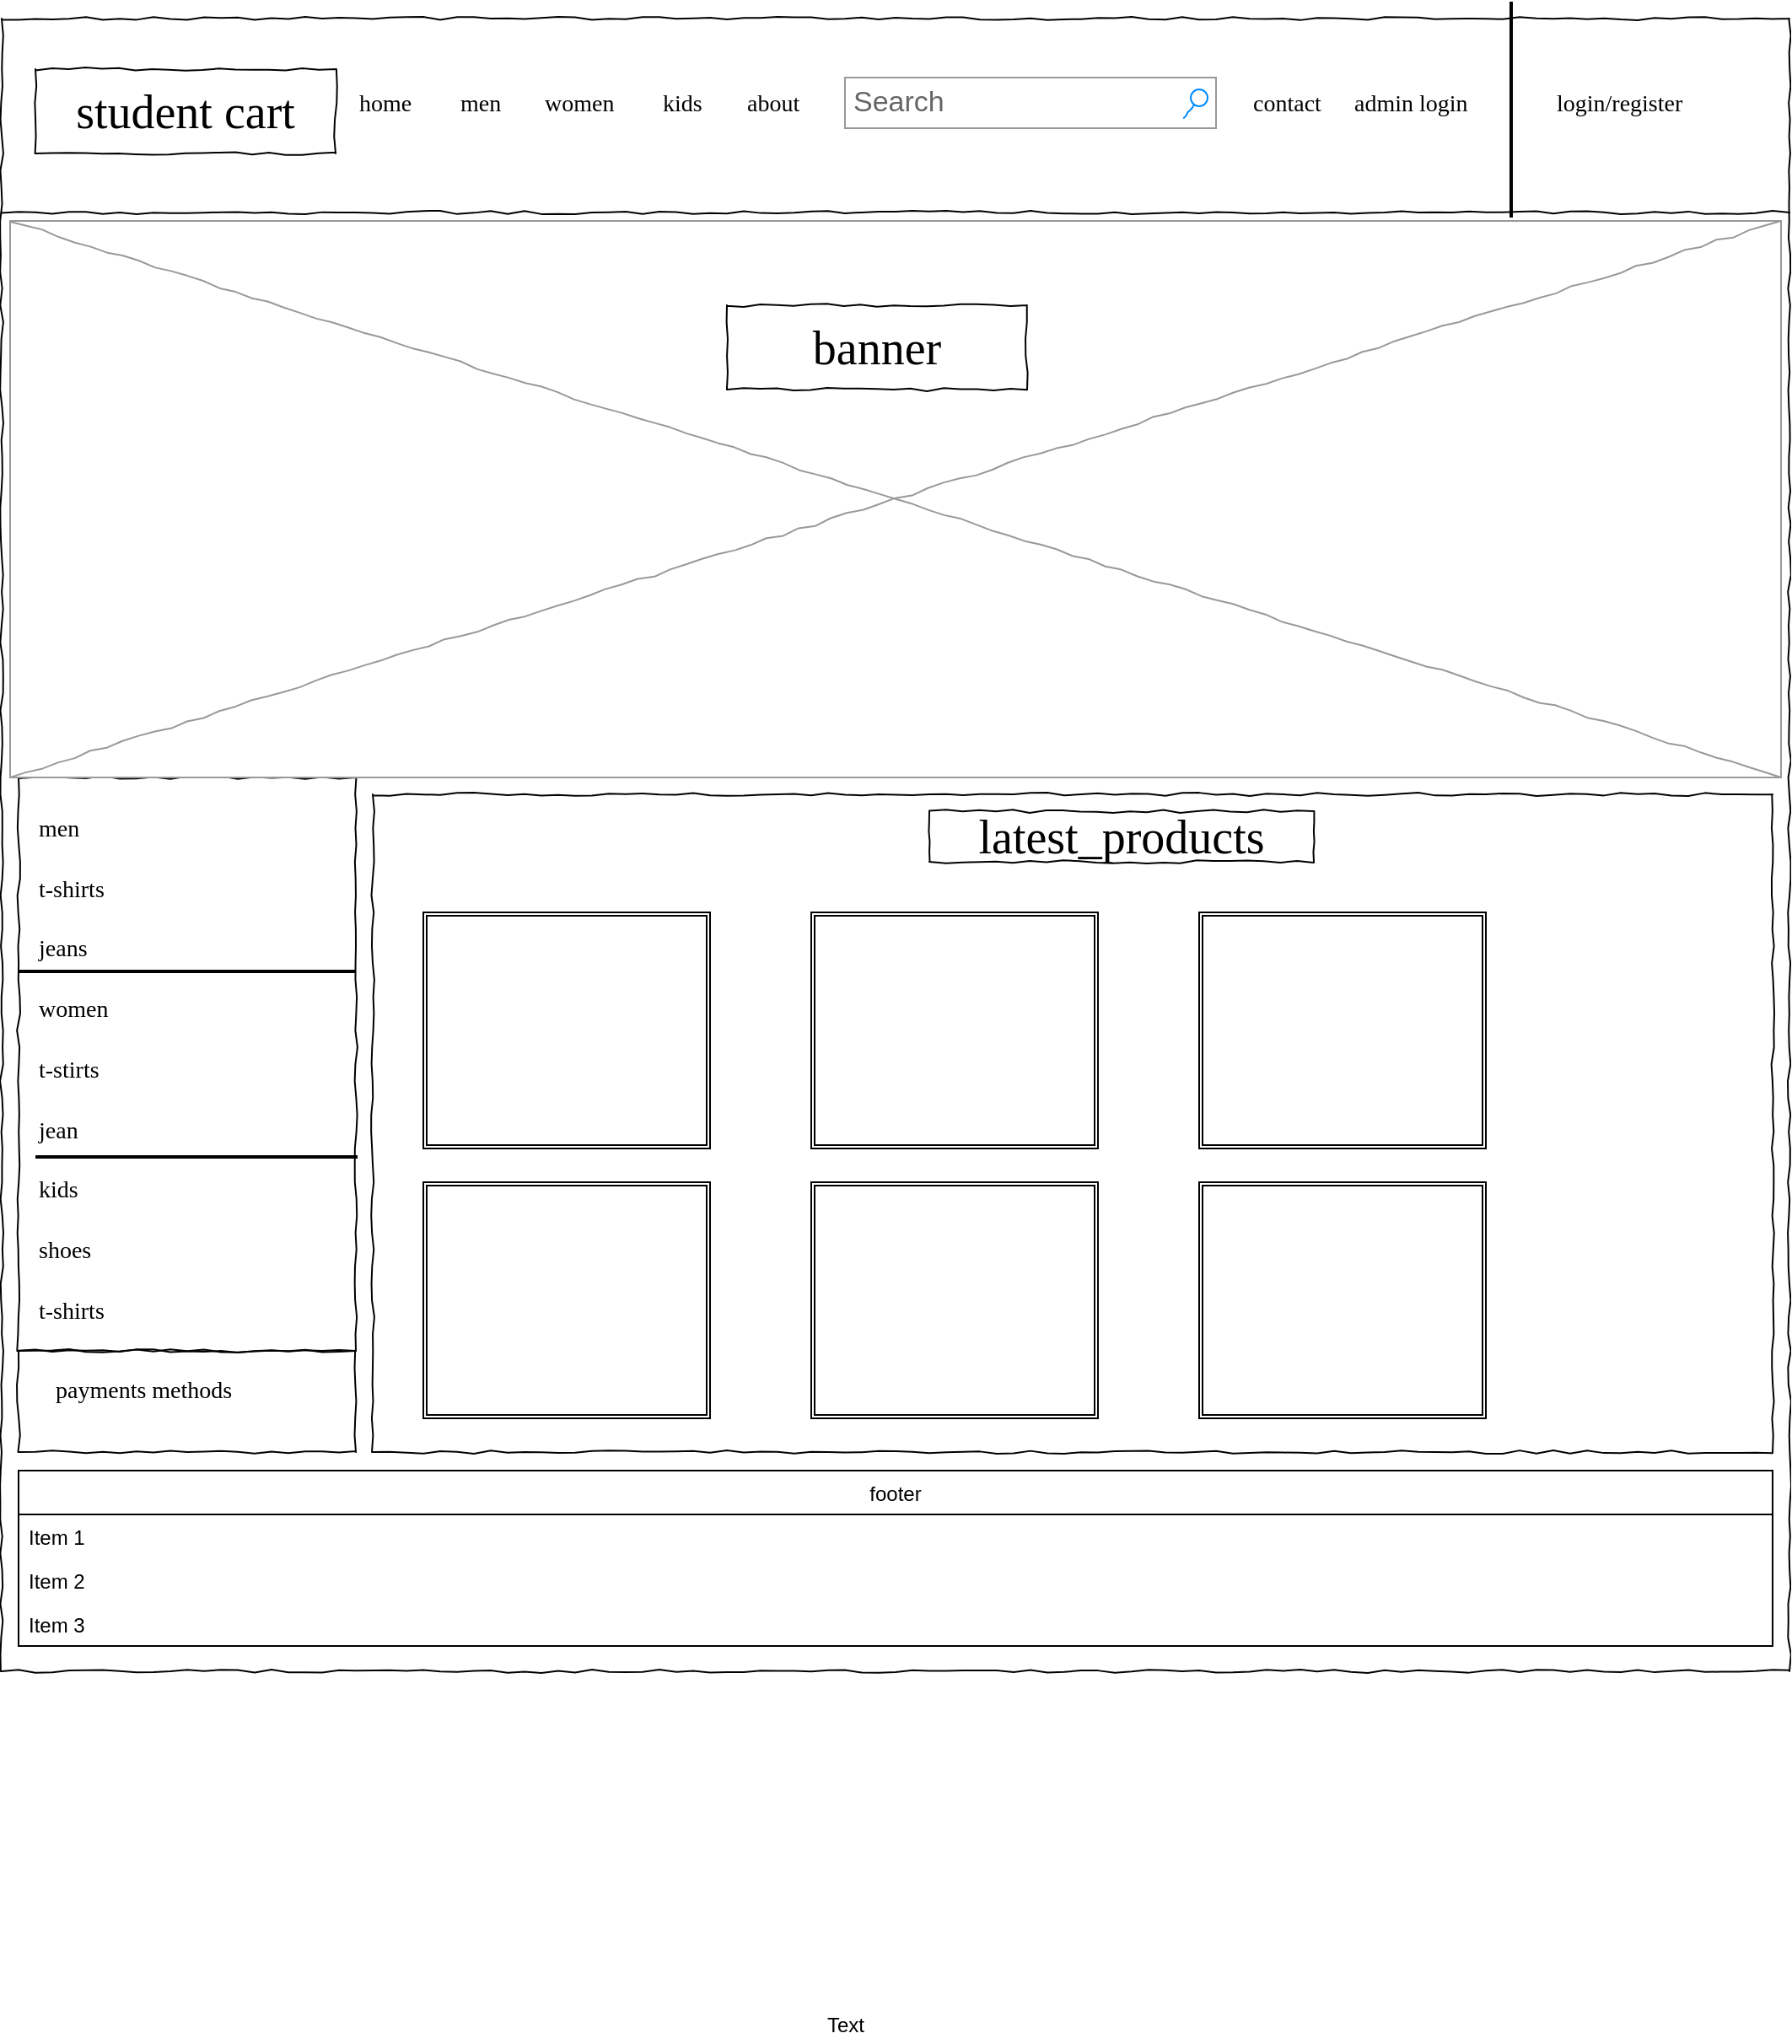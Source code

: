 <mxfile version="14.4.8" type="device" pages="3"><diagram name="Page-1" id="03018318-947c-dd8e-b7a3-06fadd420f32"><mxGraphModel dx="1328" dy="626" grid="1" gridSize="10" guides="1" tooltips="1" connect="1" arrows="1" fold="1" page="1" pageScale="1" pageWidth="1100" pageHeight="850" background="#ffffff" math="0" shadow="0"><root><mxCell id="0"/><mxCell id="1" parent="0"/><mxCell id="677b7b8949515195-1" value="" style="whiteSpace=wrap;html=1;rounded=0;shadow=0;labelBackgroundColor=none;strokeColor=#000000;strokeWidth=1;fillColor=none;fontFamily=Verdana;fontSize=12;fontColor=#000000;align=center;comic=1;" parent="1" vertex="1"><mxGeometry x="20" y="30" width="1060" height="980" as="geometry"/></mxCell><mxCell id="677b7b8949515195-2" value="student cart" style="whiteSpace=wrap;html=1;rounded=0;shadow=0;labelBackgroundColor=none;strokeWidth=1;fontFamily=Verdana;fontSize=28;align=center;comic=1;" parent="1" vertex="1"><mxGeometry x="40" y="60" width="178" height="50" as="geometry"/></mxCell><mxCell id="677b7b8949515195-3" value="Search" style="strokeWidth=1;shadow=0;dashed=0;align=center;html=1;shape=mxgraph.mockup.forms.searchBox;strokeColor=#999999;mainText=;strokeColor2=#008cff;fontColor=#666666;fontSize=17;align=left;spacingLeft=3;rounded=0;labelBackgroundColor=none;comic=1;" parent="1" vertex="1"><mxGeometry x="520" y="65" width="220" height="30" as="geometry"/></mxCell><mxCell id="677b7b8949515195-4" value="home" style="text;html=1;points=[];align=left;verticalAlign=top;spacingTop=-4;fontSize=14;fontFamily=Verdana" parent="1" vertex="1"><mxGeometry x="230" y="70" width="60" height="20" as="geometry"/></mxCell><mxCell id="677b7b8949515195-5" value="men" style="text;html=1;points=[];align=left;verticalAlign=top;spacingTop=-4;fontSize=14;fontFamily=Verdana" parent="1" vertex="1"><mxGeometry x="290" y="70" width="60" height="20" as="geometry"/></mxCell><mxCell id="677b7b8949515195-6" value="kids" style="text;html=1;points=[];align=left;verticalAlign=top;spacingTop=-4;fontSize=14;fontFamily=Verdana" parent="1" vertex="1"><mxGeometry x="410" y="70" width="60" height="20" as="geometry"/></mxCell><mxCell id="677b7b8949515195-7" value="about" style="text;html=1;points=[];align=left;verticalAlign=top;spacingTop=-4;fontSize=14;fontFamily=Verdana" parent="1" vertex="1"><mxGeometry x="460" y="70" width="60" height="20" as="geometry"/></mxCell><mxCell id="677b7b8949515195-8" value="" style="whiteSpace=wrap;html=1;rounded=0;shadow=0;labelBackgroundColor=none;strokeWidth=1;fillColor=none;fontFamily=Verdana;fontSize=12;align=center;comic=1;" parent="1" vertex="1"><mxGeometry x="30" y="480" width="200" height="340" as="geometry"/></mxCell><mxCell id="677b7b8949515195-9" value="" style="line;strokeWidth=1;html=1;rounded=0;shadow=0;labelBackgroundColor=none;fillColor=none;fontFamily=Verdana;fontSize=14;fontColor=#000000;align=center;comic=1;" parent="1" vertex="1"><mxGeometry x="20" y="140" width="1060" height="10" as="geometry"/></mxCell><mxCell id="677b7b8949515195-15" value="&lt;div style=&quot;text-align: justify&quot;&gt;&lt;br&gt;&lt;/div&gt;" style="whiteSpace=wrap;html=1;rounded=0;shadow=0;labelBackgroundColor=none;strokeWidth=1;fillColor=none;fontFamily=Verdana;fontSize=12;align=center;verticalAlign=top;spacing=10;comic=1;" parent="1" vertex="1"><mxGeometry x="240" y="490" width="830" height="390" as="geometry"/></mxCell><mxCell id="677b7b8949515195-16" value="" style="verticalLabelPosition=bottom;shadow=0;dashed=0;align=center;html=1;verticalAlign=top;strokeWidth=1;shape=mxgraph.mockup.graphics.simpleIcon;strokeColor=#999999;rounded=0;labelBackgroundColor=none;fontFamily=Verdana;fontSize=14;fontColor=#000000;comic=1;" parent="1" vertex="1"><mxGeometry x="25" y="150" width="1050" height="330" as="geometry"/></mxCell><mxCell id="677b7b8949515195-26" value="" style="whiteSpace=wrap;html=1;rounded=0;shadow=0;labelBackgroundColor=none;strokeWidth=1;fillColor=none;fontFamily=Verdana;fontSize=12;align=center;comic=1;" parent="1" vertex="1"><mxGeometry x="30" y="820" width="200" height="60" as="geometry"/></mxCell><mxCell id="677b7b8949515195-27" value="men" style="text;html=1;points=[];align=left;verticalAlign=top;spacingTop=-4;fontSize=14;fontFamily=Verdana" parent="1" vertex="1"><mxGeometry x="40" y="500" width="170" height="20" as="geometry"/></mxCell><mxCell id="677b7b8949515195-28" value="t-shirts" style="text;html=1;points=[];align=left;verticalAlign=top;spacingTop=-4;fontSize=14;fontFamily=Verdana" parent="1" vertex="1"><mxGeometry x="40" y="536" width="170" height="20" as="geometry"/></mxCell><mxCell id="677b7b8949515195-29" value="jeans" style="text;html=1;points=[];align=left;verticalAlign=top;spacingTop=-4;fontSize=14;fontFamily=Verdana" parent="1" vertex="1"><mxGeometry x="40" y="571" width="170" height="20" as="geometry"/></mxCell><mxCell id="677b7b8949515195-30" value="women" style="text;html=1;points=[];align=left;verticalAlign=top;spacingTop=-4;fontSize=14;fontFamily=Verdana" parent="1" vertex="1"><mxGeometry x="40" y="607" width="170" height="20" as="geometry"/></mxCell><mxCell id="677b7b8949515195-31" value="kids" style="text;html=1;points=[];align=left;verticalAlign=top;spacingTop=-4;fontSize=14;fontFamily=Verdana" parent="1" vertex="1"><mxGeometry x="40" y="714" width="170" height="20" as="geometry"/></mxCell><mxCell id="677b7b8949515195-32" value="shoes" style="text;html=1;points=[];align=left;verticalAlign=top;spacingTop=-4;fontSize=14;fontFamily=Verdana" parent="1" vertex="1"><mxGeometry x="40" y="750" width="170" height="20" as="geometry"/></mxCell><mxCell id="677b7b8949515195-33" value="t-shirts" style="text;html=1;points=[];align=left;verticalAlign=top;spacingTop=-4;fontSize=14;fontFamily=Verdana" parent="1" vertex="1"><mxGeometry x="40" y="786" width="170" height="20" as="geometry"/></mxCell><mxCell id="677b7b8949515195-39" value="t-stirts" style="text;html=1;points=[];align=left;verticalAlign=top;spacingTop=-4;fontSize=14;fontFamily=Verdana" parent="1" vertex="1"><mxGeometry x="40" y="643" width="170" height="20" as="geometry"/></mxCell><mxCell id="677b7b8949515195-40" value="jean" style="text;html=1;points=[];align=left;verticalAlign=top;spacingTop=-4;fontSize=14;fontFamily=Verdana" parent="1" vertex="1"><mxGeometry x="40" y="679" width="170" height="20" as="geometry"/></mxCell><mxCell id="677b7b8949515195-42" value="payments methods" style="text;html=1;points=[];align=left;verticalAlign=top;spacingTop=-4;fontSize=14;fontFamily=Verdana" parent="1" vertex="1"><mxGeometry x="50" y="833" width="170" height="20" as="geometry"/></mxCell><mxCell id="ZPRGw99Serlinfd9RBZn-1" value="women" style="text;html=1;points=[];align=left;verticalAlign=top;spacingTop=-4;fontSize=14;fontFamily=Verdana" parent="1" vertex="1"><mxGeometry x="340" y="70" width="60" height="20" as="geometry"/></mxCell><mxCell id="ZPRGw99Serlinfd9RBZn-2" value="contact" style="text;html=1;points=[];align=left;verticalAlign=top;spacingTop=-4;fontSize=14;fontFamily=Verdana" parent="1" vertex="1"><mxGeometry x="760" y="70" width="60" height="20" as="geometry"/></mxCell><mxCell id="ZPRGw99Serlinfd9RBZn-3" value="admin login" style="text;html=1;points=[];align=left;verticalAlign=top;spacingTop=-4;fontSize=14;fontFamily=Verdana;container=1;" parent="1" vertex="1" collapsed="1"><mxGeometry x="820" y="70" width="110" height="20" as="geometry"><mxRectangle x="820" y="70" width="60" height="20" as="alternateBounds"/></mxGeometry></mxCell><mxCell id="ZPRGw99Serlinfd9RBZn-7" value="" style="line;strokeWidth=2;direction=south;html=1;" parent="1" vertex="1"><mxGeometry x="910" y="20" width="10" height="128" as="geometry"/></mxCell><mxCell id="ZPRGw99Serlinfd9RBZn-8" value="login/register" style="text;html=1;points=[];align=left;verticalAlign=top;spacingTop=-4;fontSize=14;fontFamily=Verdana" parent="1" vertex="1"><mxGeometry x="940" y="70" width="60" height="20" as="geometry"/></mxCell><mxCell id="ZPRGw99Serlinfd9RBZn-9" value="banner" style="whiteSpace=wrap;html=1;rounded=0;shadow=0;labelBackgroundColor=none;strokeWidth=1;fontFamily=Verdana;fontSize=28;align=center;comic=1;" parent="1" vertex="1"><mxGeometry x="450" y="200" width="178" height="50" as="geometry"/></mxCell><mxCell id="ZPRGw99Serlinfd9RBZn-10" value="" style="line;strokeWidth=2;html=1;" parent="1" vertex="1"><mxGeometry x="30" y="590" width="200" height="10" as="geometry"/></mxCell><mxCell id="ZPRGw99Serlinfd9RBZn-11" value="" style="line;strokeWidth=2;html=1;" parent="1" vertex="1"><mxGeometry x="40" y="700" width="191" height="10" as="geometry"/></mxCell><mxCell id="ZPRGw99Serlinfd9RBZn-12" value="latest_products" style="whiteSpace=wrap;html=1;rounded=0;shadow=0;labelBackgroundColor=none;strokeWidth=1;fontFamily=Verdana;fontSize=28;align=center;comic=1;" parent="1" vertex="1"><mxGeometry x="570" y="500" width="228" height="30" as="geometry"/></mxCell><mxCell id="ZPRGw99Serlinfd9RBZn-17" value="" style="shape=ext;double=1;whiteSpace=wrap;html=1;aspect=fixed;" parent="1" vertex="1"><mxGeometry x="270" y="560" width="170" height="140" as="geometry"/></mxCell><mxCell id="ZPRGw99Serlinfd9RBZn-18" value="" style="shape=ext;double=1;whiteSpace=wrap;html=1;aspect=fixed;" parent="1" vertex="1"><mxGeometry x="500" y="560" width="170" height="140" as="geometry"/></mxCell><mxCell id="ZPRGw99Serlinfd9RBZn-19" value="" style="shape=ext;double=1;whiteSpace=wrap;html=1;aspect=fixed;" parent="1" vertex="1"><mxGeometry x="730" y="560" width="170" height="140" as="geometry"/></mxCell><mxCell id="ZPRGw99Serlinfd9RBZn-20" value="" style="shape=ext;double=1;whiteSpace=wrap;html=1;aspect=fixed;" parent="1" vertex="1"><mxGeometry x="730" y="720" width="170" height="140" as="geometry"/></mxCell><mxCell id="ZPRGw99Serlinfd9RBZn-21" value="" style="shape=ext;double=1;whiteSpace=wrap;html=1;aspect=fixed;" parent="1" vertex="1"><mxGeometry x="500" y="720" width="170" height="140" as="geometry"/></mxCell><mxCell id="ZPRGw99Serlinfd9RBZn-22" value="" style="shape=ext;double=1;whiteSpace=wrap;html=1;aspect=fixed;" parent="1" vertex="1"><mxGeometry x="270" y="720" width="170" height="140" as="geometry"/></mxCell><mxCell id="ZPRGw99Serlinfd9RBZn-23" value="footer" style="swimlane;fontStyle=0;childLayout=stackLayout;horizontal=1;startSize=26;fillColor=none;horizontalStack=0;resizeParent=1;resizeParentMax=0;resizeLast=0;collapsible=1;marginBottom=0;" parent="1" vertex="1"><mxGeometry x="30" y="891" width="1040" height="104" as="geometry"/></mxCell><mxCell id="ZPRGw99Serlinfd9RBZn-24" value="Item 1" style="text;strokeColor=none;fillColor=none;align=left;verticalAlign=top;spacingLeft=4;spacingRight=4;overflow=hidden;rotatable=0;points=[[0,0.5],[1,0.5]];portConstraint=eastwest;" parent="ZPRGw99Serlinfd9RBZn-23" vertex="1"><mxGeometry y="26" width="1040" height="26" as="geometry"/></mxCell><mxCell id="ZPRGw99Serlinfd9RBZn-25" value="Item 2" style="text;strokeColor=none;fillColor=none;align=left;verticalAlign=top;spacingLeft=4;spacingRight=4;overflow=hidden;rotatable=0;points=[[0,0.5],[1,0.5]];portConstraint=eastwest;" parent="ZPRGw99Serlinfd9RBZn-23" vertex="1"><mxGeometry y="52" width="1040" height="26" as="geometry"/></mxCell><mxCell id="ZPRGw99Serlinfd9RBZn-26" value="Item 3" style="text;strokeColor=none;fillColor=none;align=left;verticalAlign=top;spacingLeft=4;spacingRight=4;overflow=hidden;rotatable=0;points=[[0,0.5],[1,0.5]];portConstraint=eastwest;" parent="ZPRGw99Serlinfd9RBZn-23" vertex="1"><mxGeometry y="78" width="1040" height="26" as="geometry"/></mxCell><mxCell id="ZPRGw99Serlinfd9RBZn-27" value="Text" style="text;html=1;align=center;verticalAlign=middle;resizable=0;points=[];autosize=1;" parent="1" vertex="1"><mxGeometry x="500" y="1210" width="40" height="20" as="geometry"/></mxCell></root></mxGraphModel></diagram><diagram id="o7E3Tt3HgBXrekN_Sb7_" name="Page-2"><mxGraphModel dx="1328" dy="626" grid="1" gridSize="10" guides="1" tooltips="1" connect="1" arrows="1" fold="1" page="1" pageScale="1" pageWidth="1169" pageHeight="827" math="0" shadow="0"><root><mxCell id="Espn2cinLtjMsWvPn1rN-0"/><mxCell id="Espn2cinLtjMsWvPn1rN-1" parent="Espn2cinLtjMsWvPn1rN-0"/><mxCell id="qABXzMyvEUxtWdw2k9uu-1" value="student cart" style="whiteSpace=wrap;html=1;rounded=0;shadow=0;labelBackgroundColor=none;strokeWidth=1;fontFamily=Verdana;fontSize=28;align=center;comic=1;" parent="Espn2cinLtjMsWvPn1rN-1" vertex="1"><mxGeometry x="40" y="60" width="178" height="50" as="geometry"/></mxCell><mxCell id="qABXzMyvEUxtWdw2k9uu-2" value="Search" style="strokeWidth=1;shadow=0;dashed=0;align=center;html=1;shape=mxgraph.mockup.forms.searchBox;strokeColor=#999999;mainText=;strokeColor2=#008cff;fontColor=#666666;fontSize=17;align=left;spacingLeft=3;rounded=0;labelBackgroundColor=none;comic=1;" parent="Espn2cinLtjMsWvPn1rN-1" vertex="1"><mxGeometry x="520" y="65" width="220" height="30" as="geometry"/></mxCell><mxCell id="qABXzMyvEUxtWdw2k9uu-3" value="home" style="text;html=1;points=[];align=left;verticalAlign=top;spacingTop=-4;fontSize=14;fontFamily=Verdana" parent="Espn2cinLtjMsWvPn1rN-1" vertex="1"><mxGeometry x="230" y="70" width="60" height="20" as="geometry"/></mxCell><mxCell id="qABXzMyvEUxtWdw2k9uu-4" value="men" style="text;html=1;points=[];align=left;verticalAlign=top;spacingTop=-4;fontSize=14;fontFamily=Verdana" parent="Espn2cinLtjMsWvPn1rN-1" vertex="1"><mxGeometry x="290" y="70" width="60" height="20" as="geometry"/></mxCell><mxCell id="qABXzMyvEUxtWdw2k9uu-5" value="kids" style="text;html=1;points=[];align=left;verticalAlign=top;spacingTop=-4;fontSize=14;fontFamily=Verdana" parent="Espn2cinLtjMsWvPn1rN-1" vertex="1"><mxGeometry x="410" y="70" width="60" height="20" as="geometry"/></mxCell><mxCell id="qABXzMyvEUxtWdw2k9uu-6" value="about" style="text;html=1;points=[];align=left;verticalAlign=top;spacingTop=-4;fontSize=14;fontFamily=Verdana" parent="Espn2cinLtjMsWvPn1rN-1" vertex="1"><mxGeometry x="460" y="70" width="60" height="20" as="geometry"/></mxCell><mxCell id="qABXzMyvEUxtWdw2k9uu-7" value="" style="whiteSpace=wrap;html=1;rounded=0;shadow=0;labelBackgroundColor=none;strokeWidth=1;fillColor=none;fontFamily=Verdana;fontSize=12;align=center;comic=1;" parent="Espn2cinLtjMsWvPn1rN-1" vertex="1"><mxGeometry x="30" y="150" width="200" height="340" as="geometry"/></mxCell><mxCell id="qABXzMyvEUxtWdw2k9uu-8" value="" style="line;strokeWidth=1;html=1;rounded=0;shadow=0;labelBackgroundColor=none;fillColor=none;fontFamily=Verdana;fontSize=14;fontColor=#000000;align=center;comic=1;" parent="Espn2cinLtjMsWvPn1rN-1" vertex="1"><mxGeometry x="20" y="140" width="1060" height="10" as="geometry"/></mxCell><mxCell id="qABXzMyvEUxtWdw2k9uu-11" value="" style="whiteSpace=wrap;html=1;rounded=0;shadow=0;labelBackgroundColor=none;strokeWidth=1;fillColor=none;fontFamily=Verdana;fontSize=12;align=center;comic=1;" parent="Espn2cinLtjMsWvPn1rN-1" vertex="1"><mxGeometry x="30" y="490" width="200" height="60" as="geometry"/></mxCell><mxCell id="qABXzMyvEUxtWdw2k9uu-12" value="men" style="text;html=1;points=[];align=left;verticalAlign=top;spacingTop=-4;fontSize=14;fontFamily=Verdana" parent="Espn2cinLtjMsWvPn1rN-1" vertex="1"><mxGeometry x="40" y="170" width="170" height="20" as="geometry"/></mxCell><mxCell id="qABXzMyvEUxtWdw2k9uu-13" value="t-shirts" style="text;html=1;points=[];align=left;verticalAlign=top;spacingTop=-4;fontSize=14;fontFamily=Verdana" parent="Espn2cinLtjMsWvPn1rN-1" vertex="1"><mxGeometry x="40" y="206" width="170" height="20" as="geometry"/></mxCell><mxCell id="qABXzMyvEUxtWdw2k9uu-14" value="jeans" style="text;html=1;points=[];align=left;verticalAlign=top;spacingTop=-4;fontSize=14;fontFamily=Verdana" parent="Espn2cinLtjMsWvPn1rN-1" vertex="1"><mxGeometry x="40" y="241" width="170" height="20" as="geometry"/></mxCell><mxCell id="qABXzMyvEUxtWdw2k9uu-15" value="women" style="text;html=1;points=[];align=left;verticalAlign=top;spacingTop=-4;fontSize=14;fontFamily=Verdana" parent="Espn2cinLtjMsWvPn1rN-1" vertex="1"><mxGeometry x="40" y="277" width="170" height="20" as="geometry"/></mxCell><mxCell id="qABXzMyvEUxtWdw2k9uu-16" value="kids" style="text;html=1;points=[];align=left;verticalAlign=top;spacingTop=-4;fontSize=14;fontFamily=Verdana" parent="Espn2cinLtjMsWvPn1rN-1" vertex="1"><mxGeometry x="40" y="384" width="170" height="20" as="geometry"/></mxCell><mxCell id="qABXzMyvEUxtWdw2k9uu-17" value="shoes" style="text;html=1;points=[];align=left;verticalAlign=top;spacingTop=-4;fontSize=14;fontFamily=Verdana" parent="Espn2cinLtjMsWvPn1rN-1" vertex="1"><mxGeometry x="40" y="420" width="170" height="20" as="geometry"/></mxCell><mxCell id="qABXzMyvEUxtWdw2k9uu-18" value="t-shirts" style="text;html=1;points=[];align=left;verticalAlign=top;spacingTop=-4;fontSize=14;fontFamily=Verdana" parent="Espn2cinLtjMsWvPn1rN-1" vertex="1"><mxGeometry x="40" y="456" width="170" height="20" as="geometry"/></mxCell><mxCell id="qABXzMyvEUxtWdw2k9uu-19" value="t-stirts" style="text;html=1;points=[];align=left;verticalAlign=top;spacingTop=-4;fontSize=14;fontFamily=Verdana" parent="Espn2cinLtjMsWvPn1rN-1" vertex="1"><mxGeometry x="40" y="313" width="170" height="20" as="geometry"/></mxCell><mxCell id="qABXzMyvEUxtWdw2k9uu-20" value="jean" style="text;html=1;points=[];align=left;verticalAlign=top;spacingTop=-4;fontSize=14;fontFamily=Verdana" parent="Espn2cinLtjMsWvPn1rN-1" vertex="1"><mxGeometry x="40" y="349" width="170" height="20" as="geometry"/></mxCell><mxCell id="qABXzMyvEUxtWdw2k9uu-21" value="payments methods" style="text;html=1;points=[];align=left;verticalAlign=top;spacingTop=-4;fontSize=14;fontFamily=Verdana" parent="Espn2cinLtjMsWvPn1rN-1" vertex="1"><mxGeometry x="50" y="503" width="170" height="20" as="geometry"/></mxCell><mxCell id="qABXzMyvEUxtWdw2k9uu-22" value="women" style="text;html=1;points=[];align=left;verticalAlign=top;spacingTop=-4;fontSize=14;fontFamily=Verdana" parent="Espn2cinLtjMsWvPn1rN-1" vertex="1"><mxGeometry x="340" y="70" width="60" height="20" as="geometry"/></mxCell><mxCell id="qABXzMyvEUxtWdw2k9uu-23" value="contact" style="text;html=1;points=[];align=left;verticalAlign=top;spacingTop=-4;fontSize=14;fontFamily=Verdana" parent="Espn2cinLtjMsWvPn1rN-1" vertex="1"><mxGeometry x="760" y="70" width="60" height="20" as="geometry"/></mxCell><mxCell id="qABXzMyvEUxtWdw2k9uu-24" value="admin login" style="text;html=1;points=[];align=left;verticalAlign=top;spacingTop=-4;fontSize=14;fontFamily=Verdana;container=1;" parent="Espn2cinLtjMsWvPn1rN-1" vertex="1"><mxGeometry x="820" y="70" width="60" height="20" as="geometry"><mxRectangle x="820" y="70" width="110" height="20" as="alternateBounds"/></mxGeometry></mxCell><mxCell id="qABXzMyvEUxtWdw2k9uu-25" value="" style="line;strokeWidth=2;direction=south;html=1;" parent="Espn2cinLtjMsWvPn1rN-1" vertex="1"><mxGeometry x="910" y="50" width="10" height="98" as="geometry"/></mxCell><mxCell id="qABXzMyvEUxtWdw2k9uu-26" value="login/register" style="text;html=1;points=[];align=left;verticalAlign=top;spacingTop=-4;fontSize=14;fontFamily=Verdana" parent="Espn2cinLtjMsWvPn1rN-1" vertex="1"><mxGeometry x="940" y="70" width="60" height="20" as="geometry"/></mxCell><mxCell id="qABXzMyvEUxtWdw2k9uu-28" value="" style="line;strokeWidth=2;html=1;" parent="Espn2cinLtjMsWvPn1rN-1" vertex="1"><mxGeometry x="30" y="260" width="200" height="10" as="geometry"/></mxCell><mxCell id="qABXzMyvEUxtWdw2k9uu-29" value="" style="line;strokeWidth=2;html=1;" parent="Espn2cinLtjMsWvPn1rN-1" vertex="1"><mxGeometry x="40" y="370" width="191" height="10" as="geometry"/></mxCell><mxCell id="qABXzMyvEUxtWdw2k9uu-37" value="footer" style="swimlane;fontStyle=0;childLayout=stackLayout;horizontal=1;startSize=26;fillColor=none;horizontalStack=0;resizeParent=1;resizeParentMax=0;resizeLast=0;collapsible=1;marginBottom=0;" parent="Espn2cinLtjMsWvPn1rN-1" vertex="1"><mxGeometry x="30" y="551" width="1040" height="104" as="geometry"/></mxCell><mxCell id="qABXzMyvEUxtWdw2k9uu-38" value="Item 1" style="text;strokeColor=none;fillColor=none;align=left;verticalAlign=top;spacingLeft=4;spacingRight=4;overflow=hidden;rotatable=0;points=[[0,0.5],[1,0.5]];portConstraint=eastwest;" parent="qABXzMyvEUxtWdw2k9uu-37" vertex="1"><mxGeometry y="26" width="1040" height="26" as="geometry"/></mxCell><mxCell id="qABXzMyvEUxtWdw2k9uu-39" value="Item 2" style="text;strokeColor=none;fillColor=none;align=left;verticalAlign=top;spacingLeft=4;spacingRight=4;overflow=hidden;rotatable=0;points=[[0,0.5],[1,0.5]];portConstraint=eastwest;" parent="qABXzMyvEUxtWdw2k9uu-37" vertex="1"><mxGeometry y="52" width="1040" height="26" as="geometry"/></mxCell><mxCell id="qABXzMyvEUxtWdw2k9uu-40" value="Item 3" style="text;strokeColor=none;fillColor=none;align=left;verticalAlign=top;spacingLeft=4;spacingRight=4;overflow=hidden;rotatable=0;points=[[0,0.5],[1,0.5]];portConstraint=eastwest;" parent="qABXzMyvEUxtWdw2k9uu-37" vertex="1"><mxGeometry y="78" width="1040" height="26" as="geometry"/></mxCell><mxCell id="qABXzMyvEUxtWdw2k9uu-41" value="Text" style="text;html=1;align=center;verticalAlign=middle;resizable=0;points=[];autosize=1;" parent="Espn2cinLtjMsWvPn1rN-1" vertex="1"><mxGeometry x="500" y="1210" width="40" height="20" as="geometry"/></mxCell><mxCell id="mRCjK-8Gp77GGv9DAMXl-0" value="" style="whiteSpace=wrap;html=1;rounded=0;shadow=0;labelBackgroundColor=none;strokeColor=#000000;strokeWidth=1;fillColor=none;fontFamily=Verdana;fontSize=12;fontColor=#000000;align=center;comic=1;" parent="Espn2cinLtjMsWvPn1rN-1" vertex="1"><mxGeometry x="20" y="50" width="1060" height="610" as="geometry"/></mxCell><mxCell id="ToFhDINxqrw_EcXu1R4Y-0" value="name" style="strokeWidth=1;shadow=0;dashed=0;align=center;html=1;shape=mxgraph.mockup.forms.anchor;align=right;spacingRight=2;fontColor=#666666;" parent="Espn2cinLtjMsWvPn1rN-1" vertex="1"><mxGeometry x="240" y="200" width="50" height="18" as="geometry"/></mxCell><mxCell id="ToFhDINxqrw_EcXu1R4Y-1" value="" style="strokeWidth=1;shadow=0;dashed=0;align=center;html=1;shape=mxgraph.mockup.forms.rrect;fillColor=#ffffff;rSize=0;fontColor=#666666;align=left;spacingLeft=3;strokeColor=#999999;" parent="Espn2cinLtjMsWvPn1rN-1" vertex="1"><mxGeometry x="290" y="200" width="350" height="18" as="geometry"/></mxCell><mxCell id="ToFhDINxqrw_EcXu1R4Y-2" value="mubile" style="strokeWidth=1;shadow=0;dashed=0;align=center;html=1;shape=mxgraph.mockup.forms.anchor;align=right;spacingRight=2;fontColor=#666666;" parent="Espn2cinLtjMsWvPn1rN-1" vertex="1"><mxGeometry x="240" y="235" width="50" height="18" as="geometry"/></mxCell><mxCell id="ToFhDINxqrw_EcXu1R4Y-3" value="" style="strokeWidth=1;shadow=0;dashed=0;align=center;html=1;shape=mxgraph.mockup.forms.rrect;fillColor=#ffffff;rSize=0;fontColor=#666666;align=left;spacingLeft=3;strokeColor=#999999;" parent="Espn2cinLtjMsWvPn1rN-1" vertex="1"><mxGeometry x="290" y="235" width="350" height="18" as="geometry"/></mxCell><mxCell id="ToFhDINxqrw_EcXu1R4Y-4" value="email" style="strokeWidth=1;shadow=0;dashed=0;align=center;html=1;shape=mxgraph.mockup.forms.anchor;align=right;spacingRight=2;fontColor=#666666;" parent="Espn2cinLtjMsWvPn1rN-1" vertex="1"><mxGeometry x="240" y="270" width="50" height="18" as="geometry"/></mxCell><mxCell id="ToFhDINxqrw_EcXu1R4Y-5" value="" style="strokeWidth=1;shadow=0;dashed=0;align=center;html=1;shape=mxgraph.mockup.forms.rrect;fillColor=#ffffff;rSize=0;fontColor=#666666;align=left;spacingLeft=3;strokeColor=#999999;" parent="Espn2cinLtjMsWvPn1rN-1" vertex="1"><mxGeometry x="290" y="270" width="350" height="18" as="geometry"/></mxCell><mxCell id="ToFhDINxqrw_EcXu1R4Y-6" value="password" style="strokeWidth=1;shadow=0;dashed=0;align=center;html=1;shape=mxgraph.mockup.forms.anchor;align=right;spacingRight=2;fontColor=#666666;" parent="Espn2cinLtjMsWvPn1rN-1" vertex="1"><mxGeometry x="240" y="305" width="50" height="18" as="geometry"/></mxCell><mxCell id="ToFhDINxqrw_EcXu1R4Y-7" value="" style="strokeWidth=1;shadow=0;dashed=0;align=center;html=1;shape=mxgraph.mockup.forms.rrect;fillColor=#ffffff;rSize=0;fontColor=#666666;align=left;spacingLeft=3;strokeColor=#999999;" parent="Espn2cinLtjMsWvPn1rN-1" vertex="1"><mxGeometry x="290" y="305" width="350" height="18" as="geometry"/></mxCell><mxCell id="ToFhDINxqrw_EcXu1R4Y-11" value="" style="whiteSpace=wrap;html=1;rounded=0;shadow=0;labelBackgroundColor=none;strokeColor=#000000;strokeWidth=1;fillColor=none;fontFamily=Verdana;fontSize=12;fontColor=#000000;align=left;comic=1;" parent="Espn2cinLtjMsWvPn1rN-1" vertex="1"><mxGeometry x="230" y="150" width="850" height="400" as="geometry"/></mxCell><mxCell id="ToFhDINxqrw_EcXu1R4Y-12" value="create acc" style="strokeWidth=1;shadow=0;dashed=0;align=center;html=1;shape=mxgraph.mockup.buttons.button;strokeColor=#666666;fontColor=#ffffff;mainText=;buttonStyle=round;fontSize=17;fontStyle=1;fillColor=#008cff;whiteSpace=wrap;" parent="Espn2cinLtjMsWvPn1rN-1" vertex="1"><mxGeometry x="490" y="350" width="120" height="30" as="geometry"/></mxCell><mxCell id="ToFhDINxqrw_EcXu1R4Y-13" value="" style="strokeWidth=1;shadow=0;dashed=0;align=center;html=1;shape=mxgraph.mockup.forms.rrect;rSize=0;strokeColor=#999999;fillColor=#ffffff;" parent="Espn2cinLtjMsWvPn1rN-1" vertex="1"><mxGeometry x="760" y="200" width="260" height="300" as="geometry"/></mxCell><mxCell id="ToFhDINxqrw_EcXu1R4Y-14" value="Sign In" style="strokeWidth=1;shadow=0;dashed=0;align=center;html=1;shape=mxgraph.mockup.forms.anchor;fontSize=12;fontColor=#666666;align=left;resizeWidth=1;spacingLeft=0;" parent="ToFhDINxqrw_EcXu1R4Y-13" vertex="1"><mxGeometry width="100" height="20" relative="1" as="geometry"><mxPoint x="10" y="10" as="offset"/></mxGeometry></mxCell><mxCell id="ToFhDINxqrw_EcXu1R4Y-15" value="" style="shape=line;strokeColor=#ddeeff;strokeWidth=2;html=1;resizeWidth=1;" parent="ToFhDINxqrw_EcXu1R4Y-13" vertex="1"><mxGeometry width="180" height="10" relative="1" as="geometry"><mxPoint x="10" y="30" as="offset"/></mxGeometry></mxCell><mxCell id="ToFhDINxqrw_EcXu1R4Y-16" value="User Name:" style="strokeWidth=1;shadow=0;dashed=0;align=center;html=1;shape=mxgraph.mockup.forms.anchor;fontSize=12;fontColor=#666666;align=left;resizeWidth=1;spacingLeft=0;" parent="ToFhDINxqrw_EcXu1R4Y-13" vertex="1"><mxGeometry width="100" height="20" relative="1" as="geometry"><mxPoint x="10" y="40" as="offset"/></mxGeometry></mxCell><mxCell id="ToFhDINxqrw_EcXu1R4Y-17" value="johndoe" style="strokeWidth=1;shadow=0;dashed=0;align=center;html=1;shape=mxgraph.mockup.forms.rrect;rSize=0;strokeColor=#999999;fontColor=#666666;align=left;spacingLeft=5;resizeWidth=1;" parent="ToFhDINxqrw_EcXu1R4Y-13" vertex="1"><mxGeometry width="240" height="25" relative="1" as="geometry"><mxPoint x="10" y="60" as="offset"/></mxGeometry></mxCell><mxCell id="ToFhDINxqrw_EcXu1R4Y-18" value="Password:" style="strokeWidth=1;shadow=0;dashed=0;align=center;html=1;shape=mxgraph.mockup.forms.anchor;fontSize=12;fontColor=#666666;align=left;resizeWidth=1;spacingLeft=0;" parent="ToFhDINxqrw_EcXu1R4Y-13" vertex="1"><mxGeometry width="100" height="20" relative="1" as="geometry"><mxPoint x="10" y="95" as="offset"/></mxGeometry></mxCell><mxCell id="ToFhDINxqrw_EcXu1R4Y-19" value="********" style="strokeWidth=1;shadow=0;dashed=0;align=center;html=1;shape=mxgraph.mockup.forms.rrect;rSize=0;strokeColor=#999999;fontColor=#666666;align=left;spacingLeft=5;resizeWidth=1;" parent="ToFhDINxqrw_EcXu1R4Y-13" vertex="1"><mxGeometry width="240" height="25" relative="1" as="geometry"><mxPoint x="10" y="115" as="offset"/></mxGeometry></mxCell><mxCell id="ToFhDINxqrw_EcXu1R4Y-20" value="SIGN IN" style="strokeWidth=1;shadow=0;dashed=0;align=center;html=1;shape=mxgraph.mockup.forms.rrect;rSize=5;strokeColor=none;fontColor=#ffffff;fillColor=#66bbff;fontSize=16;fontStyle=1;" parent="ToFhDINxqrw_EcXu1R4Y-13" vertex="1"><mxGeometry y="1" width="80" height="30" relative="1" as="geometry"><mxPoint x="20" y="-150" as="offset"/></mxGeometry></mxCell><mxCell id="ToFhDINxqrw_EcXu1R4Y-21" value="Forgot Password?" style="strokeWidth=1;shadow=0;dashed=0;align=center;html=1;shape=mxgraph.mockup.forms.anchor;fontSize=12;fontColor=#9999ff;align=left;spacingLeft=0;fontStyle=4;resizeWidth=1;" parent="ToFhDINxqrw_EcXu1R4Y-13" vertex="1"><mxGeometry y="1" width="150" height="20" relative="1" as="geometry"><mxPoint x="10" y="-110" as="offset"/></mxGeometry></mxCell><mxCell id="ToFhDINxqrw_EcXu1R4Y-22" value="" style="shape=line;strokeColor=#ddeeff;strokeWidth=2;html=1;resizeWidth=1;" parent="ToFhDINxqrw_EcXu1R4Y-13" vertex="1"><mxGeometry y="1" width="180" height="10" relative="1" as="geometry"><mxPoint x="10" y="-90" as="offset"/></mxGeometry></mxCell><mxCell id="ToFhDINxqrw_EcXu1R4Y-23" value="New User" style="strokeWidth=1;shadow=0;dashed=0;align=center;html=1;shape=mxgraph.mockup.forms.anchor;fontSize=12;fontColor=#666666;align=left;spacingLeft=0;resizeWidth=1;" parent="ToFhDINxqrw_EcXu1R4Y-13" vertex="1"><mxGeometry y="1" width="150" height="20" relative="1" as="geometry"><mxPoint x="10" y="-70" as="offset"/></mxGeometry></mxCell><mxCell id="ToFhDINxqrw_EcXu1R4Y-24" value="SIGN UP" style="strokeWidth=1;shadow=0;dashed=0;align=center;html=1;shape=mxgraph.mockup.forms.rrect;rSize=5;strokeColor=none;fontColor=#ffffff;fillColor=#66bbff;fontSize=16;fontStyle=1;" parent="ToFhDINxqrw_EcXu1R4Y-13" vertex="1"><mxGeometry y="1" width="80" height="30" relative="1" as="geometry"><mxPoint x="20" y="-50" as="offset"/></mxGeometry></mxCell><mxCell id="lSXl6upZJxaG_2j5ptMf-0" value="login_form" style="text;html=1;strokeColor=none;fillColor=none;align=center;verticalAlign=middle;whiteSpace=wrap;rounded=0;" vertex="1" parent="Espn2cinLtjMsWvPn1rN-1"><mxGeometry x="580" y="160" width="40" height="20" as="geometry"/></mxCell></root></mxGraphModel></diagram><diagram id="WwBupdQtbIi3tKYSjXOH" name="Page-3"><mxGraphModel dx="1328" dy="626" grid="1" gridSize="10" guides="1" tooltips="1" connect="1" arrows="1" fold="1" page="1" pageScale="1" pageWidth="1169" pageHeight="827" math="0" shadow="0"><root><mxCell id="FCh1PXL9wuI8lCE25n8--0"/><mxCell id="FCh1PXL9wuI8lCE25n8--1" parent="FCh1PXL9wuI8lCE25n8--0"/></root></mxGraphModel></diagram></mxfile>